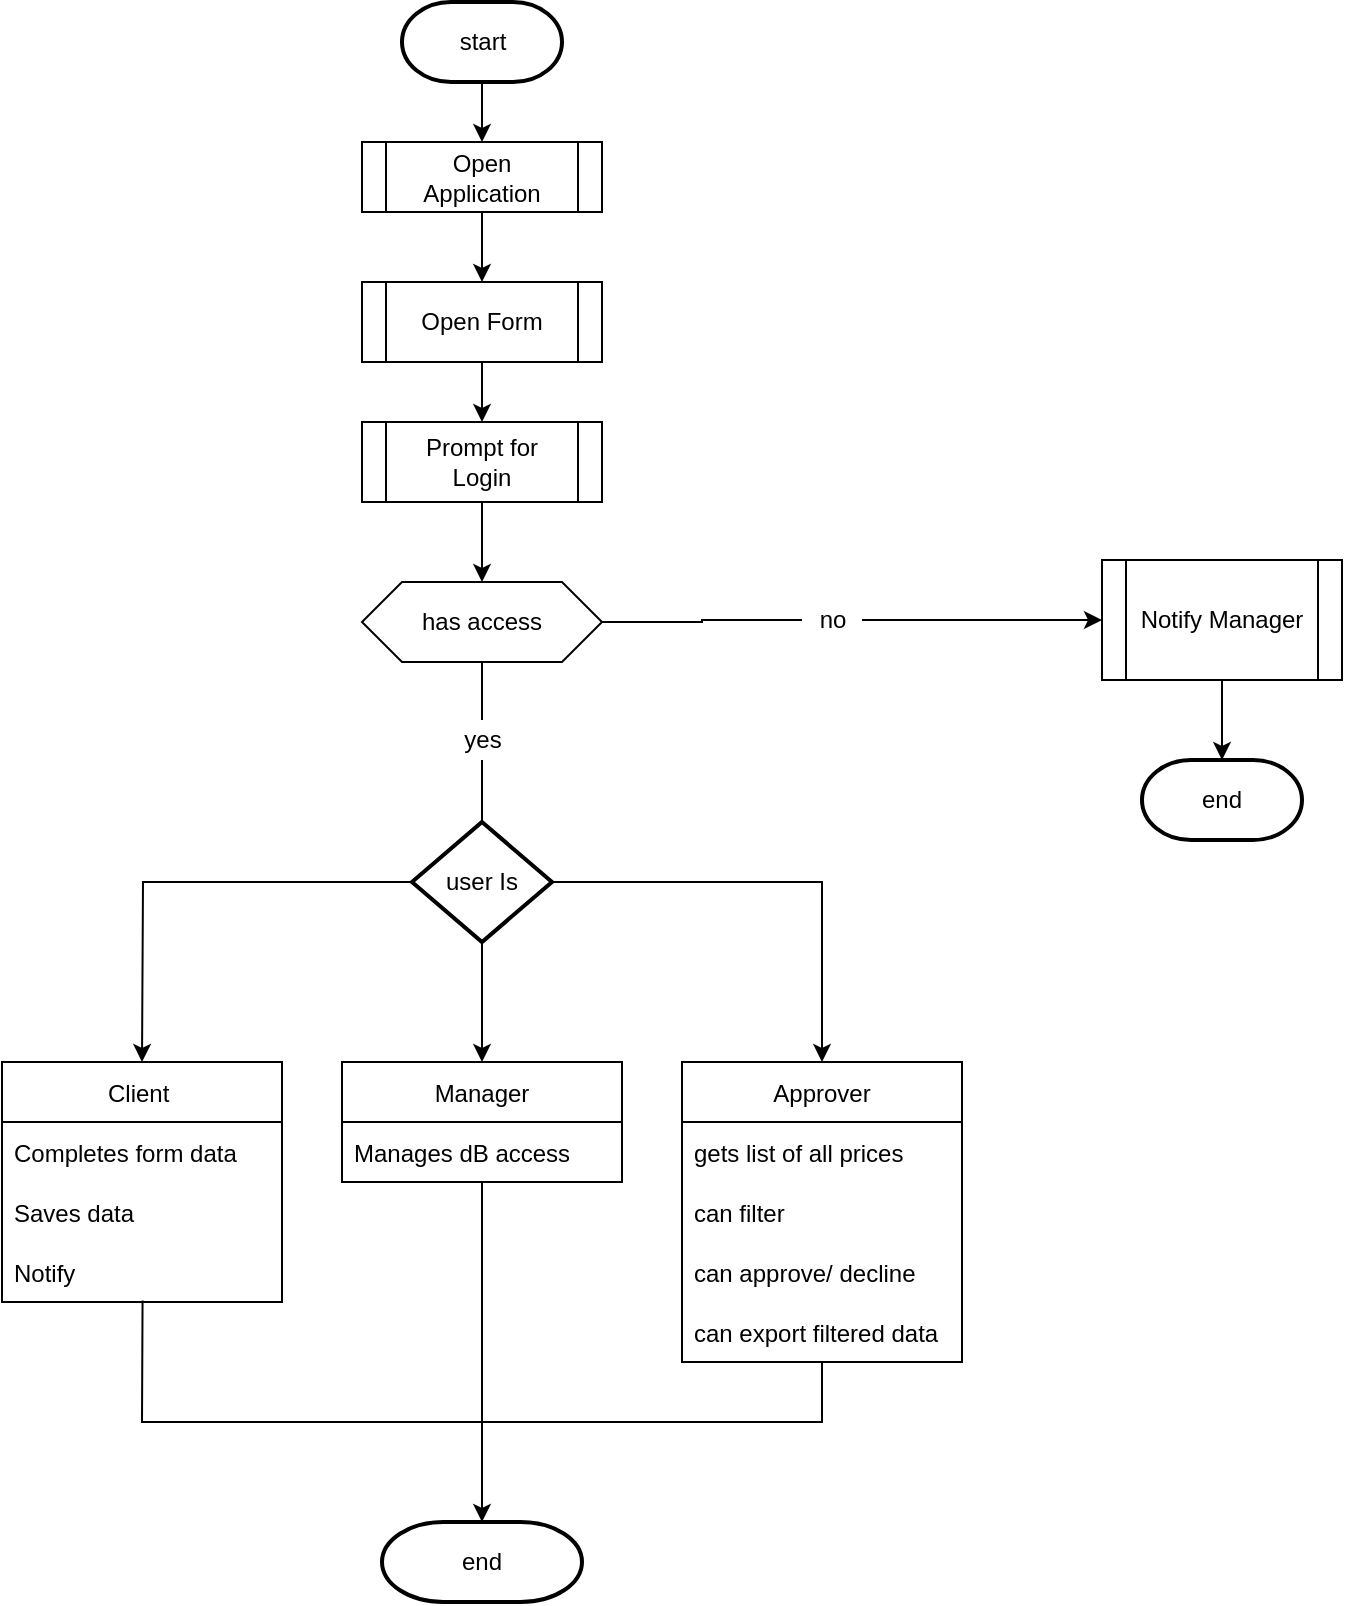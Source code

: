 <mxfile version="17.2.4" type="device"><diagram id="6a731a19-8d31-9384-78a2-239565b7b9f0" name="Page-1"><mxGraphModel dx="1018" dy="682" grid="1" gridSize="10" guides="1" tooltips="1" connect="1" arrows="1" fold="1" page="1" pageScale="1" pageWidth="1169" pageHeight="827" background="none" math="0" shadow="0"><root><mxCell id="0"/><mxCell id="1" parent="0"/><mxCell id="OUN3KUunmmzpqIxjZdO2-72" style="edgeStyle=orthogonalEdgeStyle;rounded=0;orthogonalLoop=1;jettySize=auto;html=1;exitX=0.5;exitY=1;exitDx=0;exitDy=0;exitPerimeter=0;entryX=0.5;entryY=0;entryDx=0;entryDy=0;" parent="1" source="2" target="OUN3KUunmmzpqIxjZdO2-96" edge="1"><mxGeometry relative="1" as="geometry"><mxPoint x="489" y="70" as="targetPoint"/></mxGeometry></mxCell><mxCell id="2" value="start" style="shape=mxgraph.flowchart.terminator;strokeWidth=2;gradientColor=none;gradientDirection=north;fontStyle=0;html=1;" parent="1" vertex="1"><mxGeometry x="449" y="10" width="80" height="40" as="geometry"/></mxCell><mxCell id="OUN3KUunmmzpqIxjZdO2-83" value="" style="edgeStyle=orthogonalEdgeStyle;rounded=0;orthogonalLoop=1;jettySize=auto;html=1;exitX=0.5;exitY=1;exitDx=0;exitDy=0;" parent="1" source="OUN3KUunmmzpqIxjZdO2-93" edge="1"><mxGeometry relative="1" as="geometry"><mxPoint x="499" y="360" as="sourcePoint"/><mxPoint x="489" y="300" as="targetPoint"/></mxGeometry></mxCell><mxCell id="OUN3KUunmmzpqIxjZdO2-78" style="edgeStyle=orthogonalEdgeStyle;rounded=0;orthogonalLoop=1;jettySize=auto;html=1;exitX=0.5;exitY=1;exitDx=0;exitDy=0;" parent="1" source="OUN3KUunmmzpqIxjZdO2-96" target="OUN3KUunmmzpqIxjZdO2-95" edge="1"><mxGeometry relative="1" as="geometry"><mxPoint x="489" y="120" as="sourcePoint"/><mxPoint x="489" y="140" as="targetPoint"/></mxGeometry></mxCell><mxCell id="OUN3KUunmmzpqIxjZdO2-77" style="edgeStyle=orthogonalEdgeStyle;rounded=0;orthogonalLoop=1;jettySize=auto;html=1;exitX=0.5;exitY=1;exitDx=0;exitDy=0;entryX=0.5;entryY=0;entryDx=0;entryDy=0;" parent="1" source="OUN3KUunmmzpqIxjZdO2-95" target="OUN3KUunmmzpqIxjZdO2-93" edge="1"><mxGeometry relative="1" as="geometry"><mxPoint x="499" y="260" as="sourcePoint"/><mxPoint x="499" y="290" as="targetPoint"/></mxGeometry></mxCell><mxCell id="OUN3KUunmmzpqIxjZdO2-93" value="&lt;span&gt;Prompt for&lt;/span&gt;&lt;br&gt;&lt;span&gt;Login&lt;/span&gt;" style="shape=process;whiteSpace=wrap;html=1;backgroundOutline=1;" parent="1" vertex="1"><mxGeometry x="429" y="220" width="120" height="40" as="geometry"/></mxCell><mxCell id="OUN3KUunmmzpqIxjZdO2-95" value="&lt;span&gt;Open Form&lt;/span&gt;" style="shape=process;whiteSpace=wrap;html=1;backgroundOutline=1;" parent="1" vertex="1"><mxGeometry x="429" y="150" width="120" height="40" as="geometry"/></mxCell><mxCell id="OUN3KUunmmzpqIxjZdO2-96" value="&lt;span&gt;Open&lt;/span&gt;&lt;br&gt;&lt;span&gt;Application&lt;/span&gt;" style="shape=process;whiteSpace=wrap;html=1;backgroundOutline=1;" parent="1" vertex="1"><mxGeometry x="429" y="80" width="120" height="35" as="geometry"/></mxCell><mxCell id="OUN3KUunmmzpqIxjZdO2-101" value="" style="edgeStyle=orthogonalEdgeStyle;rounded=0;orthogonalLoop=1;jettySize=auto;html=1;endArrow=none;entryX=0.5;entryY=0;entryDx=0;entryDy=0;entryPerimeter=0;startArrow=none;" parent="1" source="OUN3KUunmmzpqIxjZdO2-89" target="OUN3KUunmmzpqIxjZdO2-130" edge="1"><mxGeometry relative="1" as="geometry"><mxPoint x="489" y="360" as="sourcePoint"/><mxPoint x="339" y="400" as="targetPoint"/></mxGeometry></mxCell><mxCell id="OUN3KUunmmzpqIxjZdO2-118" value="" style="edgeStyle=orthogonalEdgeStyle;rounded=0;orthogonalLoop=1;jettySize=auto;html=1;exitX=0.5;exitY=1;exitDx=0;exitDy=0;entryX=0.5;entryY=0;entryDx=0;entryDy=0;entryPerimeter=0;" parent="1" source="OUN3KUunmmzpqIxjZdO2-119" target="OUN3KUunmmzpqIxjZdO2-150" edge="1"><mxGeometry relative="1" as="geometry"><mxPoint x="859" y="349" as="sourcePoint"/><mxPoint x="859" y="379" as="targetPoint"/></mxGeometry></mxCell><mxCell id="OUN3KUunmmzpqIxjZdO2-119" value="Notify Manager" style="shape=process;whiteSpace=wrap;html=1;backgroundOutline=1;" parent="1" vertex="1"><mxGeometry x="799" y="289" width="120" height="60" as="geometry"/></mxCell><mxCell id="OUN3KUunmmzpqIxjZdO2-121" value="Client " style="swimlane;fontStyle=0;childLayout=stackLayout;horizontal=1;startSize=30;horizontalStack=0;resizeParent=1;resizeParentMax=0;resizeLast=0;collapsible=1;marginBottom=0;" parent="1" vertex="1"><mxGeometry x="249" y="540" width="140" height="120" as="geometry"><mxRectangle x="40" y="534" width="70" height="30" as="alternateBounds"/></mxGeometry></mxCell><mxCell id="OUN3KUunmmzpqIxjZdO2-122" value="Completes form data" style="text;strokeColor=none;fillColor=none;align=left;verticalAlign=middle;spacingLeft=4;spacingRight=4;overflow=hidden;points=[[0,0.5],[1,0.5]];portConstraint=eastwest;rotatable=0;" parent="OUN3KUunmmzpqIxjZdO2-121" vertex="1"><mxGeometry y="30" width="140" height="30" as="geometry"/></mxCell><mxCell id="OUN3KUunmmzpqIxjZdO2-123" value="Saves data" style="text;strokeColor=none;fillColor=none;align=left;verticalAlign=middle;spacingLeft=4;spacingRight=4;overflow=hidden;points=[[0,0.5],[1,0.5]];portConstraint=eastwest;rotatable=0;" parent="OUN3KUunmmzpqIxjZdO2-121" vertex="1"><mxGeometry y="60" width="140" height="30" as="geometry"/></mxCell><mxCell id="OUN3KUunmmzpqIxjZdO2-124" value="Notify" style="text;strokeColor=none;fillColor=none;align=left;verticalAlign=middle;spacingLeft=4;spacingRight=4;overflow=hidden;points=[[0,0.5],[1,0.5]];portConstraint=eastwest;rotatable=0;" parent="OUN3KUunmmzpqIxjZdO2-121" vertex="1"><mxGeometry y="90" width="140" height="30" as="geometry"/></mxCell><mxCell id="OUN3KUunmmzpqIxjZdO2-126" value="Approver" style="swimlane;fontStyle=0;childLayout=stackLayout;horizontal=1;startSize=30;horizontalStack=0;resizeParent=1;resizeParentMax=0;resizeLast=0;collapsible=1;marginBottom=0;" parent="1" vertex="1"><mxGeometry x="589" y="540" width="140" height="150" as="geometry"><mxRectangle x="380" y="534" width="80" height="30" as="alternateBounds"/></mxGeometry></mxCell><mxCell id="OUN3KUunmmzpqIxjZdO2-127" value="gets list of all prices" style="text;strokeColor=none;fillColor=none;align=left;verticalAlign=middle;spacingLeft=4;spacingRight=4;overflow=hidden;points=[[0,0.5],[1,0.5]];portConstraint=eastwest;rotatable=0;" parent="OUN3KUunmmzpqIxjZdO2-126" vertex="1"><mxGeometry y="30" width="140" height="30" as="geometry"/></mxCell><mxCell id="OUN3KUunmmzpqIxjZdO2-128" value="can filter" style="text;strokeColor=none;fillColor=none;align=left;verticalAlign=middle;spacingLeft=4;spacingRight=4;overflow=hidden;points=[[0,0.5],[1,0.5]];portConstraint=eastwest;rotatable=0;" parent="OUN3KUunmmzpqIxjZdO2-126" vertex="1"><mxGeometry y="60" width="140" height="30" as="geometry"/></mxCell><mxCell id="OUN3KUunmmzpqIxjZdO2-129" value="can approve/ decline" style="text;strokeColor=none;fillColor=none;align=left;verticalAlign=middle;spacingLeft=4;spacingRight=4;overflow=hidden;points=[[0,0.5],[1,0.5]];portConstraint=eastwest;rotatable=0;" parent="OUN3KUunmmzpqIxjZdO2-126" vertex="1"><mxGeometry y="90" width="140" height="30" as="geometry"/></mxCell><mxCell id="OUN3KUunmmzpqIxjZdO2-143" value="can export filtered data" style="text;strokeColor=none;fillColor=none;align=left;verticalAlign=middle;spacingLeft=4;spacingRight=4;overflow=hidden;points=[[0,0.5],[1,0.5]];portConstraint=eastwest;rotatable=0;" parent="OUN3KUunmmzpqIxjZdO2-126" vertex="1"><mxGeometry y="120" width="140" height="30" as="geometry"/></mxCell><mxCell id="OUN3KUunmmzpqIxjZdO2-141" style="edgeStyle=orthogonalEdgeStyle;rounded=0;orthogonalLoop=1;jettySize=auto;html=1;exitX=1;exitY=0.5;exitDx=0;exitDy=0;exitPerimeter=0;entryX=0.5;entryY=0;entryDx=0;entryDy=0;" parent="1" source="OUN3KUunmmzpqIxjZdO2-130" target="OUN3KUunmmzpqIxjZdO2-126" edge="1"><mxGeometry relative="1" as="geometry"/></mxCell><mxCell id="OUN3KUunmmzpqIxjZdO2-156" style="edgeStyle=orthogonalEdgeStyle;rounded=0;orthogonalLoop=1;jettySize=auto;html=1;exitX=0;exitY=0.5;exitDx=0;exitDy=0;exitPerimeter=0;" parent="1" source="OUN3KUunmmzpqIxjZdO2-130" edge="1"><mxGeometry relative="1" as="geometry"><mxPoint x="319" y="540" as="targetPoint"/></mxGeometry></mxCell><mxCell id="OUN3KUunmmzpqIxjZdO2-157" style="edgeStyle=orthogonalEdgeStyle;rounded=0;orthogonalLoop=1;jettySize=auto;html=1;exitX=0.5;exitY=1;exitDx=0;exitDy=0;exitPerimeter=0;entryX=0.5;entryY=0;entryDx=0;entryDy=0;" parent="1" source="OUN3KUunmmzpqIxjZdO2-130" target="OUN3KUunmmzpqIxjZdO2-145" edge="1"><mxGeometry relative="1" as="geometry"/></mxCell><mxCell id="OUN3KUunmmzpqIxjZdO2-130" value="user Is" style="strokeWidth=2;html=1;shape=mxgraph.flowchart.decision;whiteSpace=wrap;" parent="1" vertex="1"><mxGeometry x="454" y="420" width="70" height="60" as="geometry"/></mxCell><mxCell id="OUN3KUunmmzpqIxjZdO2-145" value="Manager" style="swimlane;fontStyle=0;childLayout=stackLayout;horizontal=1;startSize=30;horizontalStack=0;resizeParent=1;resizeParentMax=0;resizeLast=0;collapsible=1;marginBottom=0;" parent="1" vertex="1"><mxGeometry x="419" y="540" width="140" height="60" as="geometry"><mxRectangle x="210" y="534" width="80" height="30" as="alternateBounds"/></mxGeometry></mxCell><mxCell id="OUN3KUunmmzpqIxjZdO2-146" value="Manages dB access" style="text;strokeColor=none;fillColor=none;align=left;verticalAlign=middle;spacingLeft=4;spacingRight=4;overflow=hidden;points=[[0,0.5],[1,0.5]];portConstraint=eastwest;rotatable=0;" parent="OUN3KUunmmzpqIxjZdO2-145" vertex="1"><mxGeometry y="30" width="140" height="30" as="geometry"/></mxCell><mxCell id="OUN3KUunmmzpqIxjZdO2-150" value="end" style="strokeWidth=2;html=1;shape=mxgraph.flowchart.terminator;whiteSpace=wrap;" parent="1" vertex="1"><mxGeometry x="819" y="389" width="80" height="40" as="geometry"/></mxCell><mxCell id="OUN3KUunmmzpqIxjZdO2-151" value="end" style="strokeWidth=2;html=1;shape=mxgraph.flowchart.terminator;whiteSpace=wrap;" parent="1" vertex="1"><mxGeometry x="439" y="770" width="100" height="40" as="geometry"/></mxCell><mxCell id="OUN3KUunmmzpqIxjZdO2-153" value="" style="endArrow=classic;html=1;rounded=0;entryX=0.5;entryY=0;entryDx=0;entryDy=0;entryPerimeter=0;exitX=0.502;exitY=0.976;exitDx=0;exitDy=0;exitPerimeter=0;" parent="1" source="OUN3KUunmmzpqIxjZdO2-124" edge="1"><mxGeometry width="50" height="50" relative="1" as="geometry"><mxPoint x="319" y="660" as="sourcePoint"/><mxPoint x="489" y="770" as="targetPoint"/><Array as="points"><mxPoint x="319" y="720"/><mxPoint x="489" y="720"/></Array></mxGeometry></mxCell><mxCell id="OUN3KUunmmzpqIxjZdO2-154" value="" style="endArrow=none;html=1;rounded=0;entryX=0.5;entryY=1;entryDx=0;entryDy=0;" parent="1" target="OUN3KUunmmzpqIxjZdO2-145" edge="1"><mxGeometry width="50" height="50" relative="1" as="geometry"><mxPoint x="489" y="720" as="sourcePoint"/><mxPoint x="489" y="600" as="targetPoint"/></mxGeometry></mxCell><mxCell id="OUN3KUunmmzpqIxjZdO2-155" value="" style="endArrow=none;html=1;rounded=0;" parent="1" target="OUN3KUunmmzpqIxjZdO2-143" edge="1"><mxGeometry width="50" height="50" relative="1" as="geometry"><mxPoint x="489" y="720" as="sourcePoint"/><mxPoint x="664" y="690" as="targetPoint"/><Array as="points"><mxPoint x="659" y="720"/></Array></mxGeometry></mxCell><mxCell id="OUN3KUunmmzpqIxjZdO2-89" value="yes" style="text;html=1;align=center;verticalAlign=middle;resizable=0;points=[];autosize=1;strokeColor=none;fillColor=none;" parent="1" vertex="1"><mxGeometry x="474" y="369" width="30" height="20" as="geometry"/></mxCell><mxCell id="DecBrCkoB3VkwYnj3xCI-2" value="" style="edgeStyle=orthogonalEdgeStyle;rounded=0;orthogonalLoop=1;jettySize=auto;html=1;endArrow=none;entryX=0.5;entryY=0;entryDx=0;entryDy=0;entryPerimeter=0;exitX=0.5;exitY=1;exitDx=0;exitDy=0;" parent="1" source="DecBrCkoB3VkwYnj3xCI-3" target="OUN3KUunmmzpqIxjZdO2-89" edge="1"><mxGeometry relative="1" as="geometry"><mxPoint x="489" y="360" as="sourcePoint"/><mxPoint x="489" y="420" as="targetPoint"/></mxGeometry></mxCell><mxCell id="DecBrCkoB3VkwYnj3xCI-4" style="edgeStyle=orthogonalEdgeStyle;rounded=0;orthogonalLoop=1;jettySize=auto;html=1;exitX=1;exitY=0.5;exitDx=0;exitDy=0;startArrow=none;" parent="1" source="OUN3KUunmmzpqIxjZdO2-90" target="OUN3KUunmmzpqIxjZdO2-119" edge="1"><mxGeometry relative="1" as="geometry"/></mxCell><mxCell id="DecBrCkoB3VkwYnj3xCI-3" value="has access" style="shape=hexagon;perimeter=hexagonPerimeter2;whiteSpace=wrap;html=1;fixedSize=1;" parent="1" vertex="1"><mxGeometry x="429" y="300" width="120" height="40" as="geometry"/></mxCell><mxCell id="OUN3KUunmmzpqIxjZdO2-90" value="no" style="text;html=1;align=center;verticalAlign=middle;resizable=0;points=[];autosize=1;strokeColor=none;fillColor=none;" parent="1" vertex="1"><mxGeometry x="649" y="309" width="30" height="20" as="geometry"/></mxCell><mxCell id="DecBrCkoB3VkwYnj3xCI-5" value="" style="edgeStyle=orthogonalEdgeStyle;rounded=0;orthogonalLoop=1;jettySize=auto;html=1;exitX=1;exitY=0.5;exitDx=0;exitDy=0;endArrow=none;" parent="1" source="DecBrCkoB3VkwYnj3xCI-3" target="OUN3KUunmmzpqIxjZdO2-90" edge="1"><mxGeometry relative="1" as="geometry"><mxPoint x="549" y="320" as="sourcePoint"/><mxPoint x="799" y="319.059" as="targetPoint"/></mxGeometry></mxCell></root></mxGraphModel></diagram></mxfile>